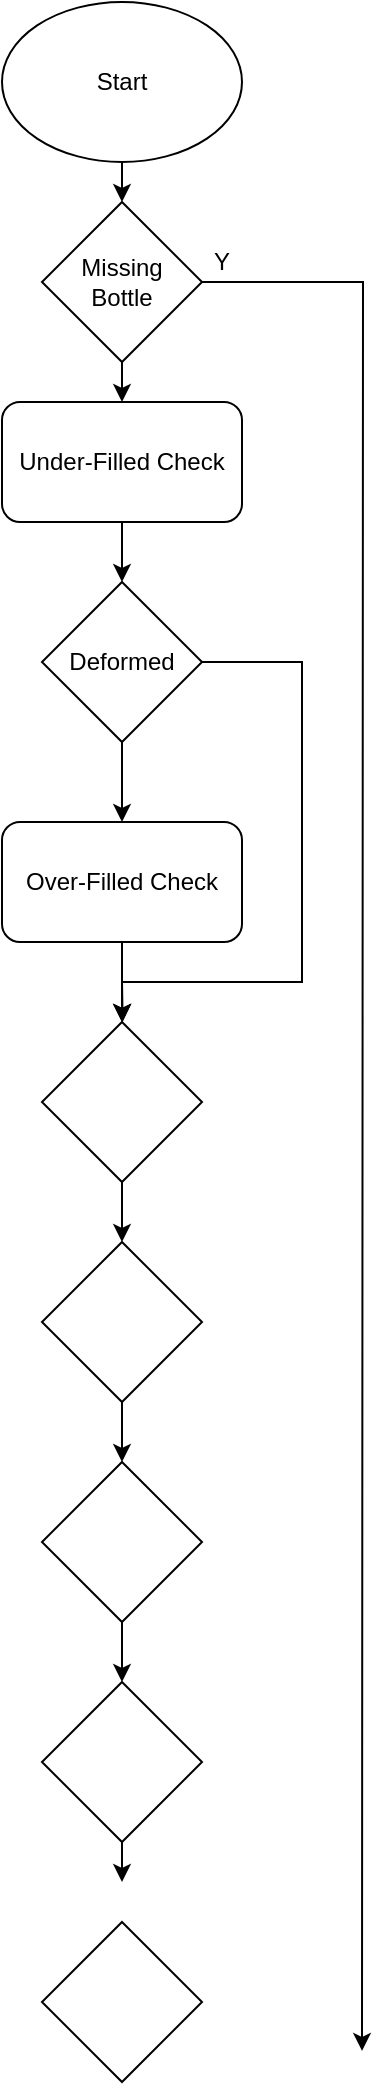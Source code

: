 <mxfile version="14.6.13" type="device"><diagram id="lq7LhjFfLLnRaMt8rdJT" name="Page-1"><mxGraphModel dx="1303" dy="633" grid="1" gridSize="10" guides="1" tooltips="1" connect="1" arrows="1" fold="1" page="1" pageScale="1" pageWidth="850" pageHeight="1100" math="0" shadow="0"><root><mxCell id="0"/><mxCell id="1" parent="0"/><mxCell id="50TrwUe_VU8vpH8OgF6r-18" style="edgeStyle=orthogonalEdgeStyle;rounded=0;orthogonalLoop=1;jettySize=auto;html=1;exitX=0.5;exitY=1;exitDx=0;exitDy=0;entryX=0.5;entryY=0;entryDx=0;entryDy=0;" edge="1" parent="1" source="50TrwUe_VU8vpH8OgF6r-1" target="50TrwUe_VU8vpH8OgF6r-10"><mxGeometry relative="1" as="geometry"/></mxCell><mxCell id="50TrwUe_VU8vpH8OgF6r-1" value="Start" style="ellipse;whiteSpace=wrap;html=1;" vertex="1" parent="1"><mxGeometry x="350" y="40" width="120" height="80" as="geometry"/></mxCell><mxCell id="50TrwUe_VU8vpH8OgF6r-19" style="edgeStyle=orthogonalEdgeStyle;rounded=0;orthogonalLoop=1;jettySize=auto;html=1;exitX=0.5;exitY=1;exitDx=0;exitDy=0;entryX=0.5;entryY=0;entryDx=0;entryDy=0;" edge="1" parent="1" source="50TrwUe_VU8vpH8OgF6r-10"><mxGeometry relative="1" as="geometry"><mxPoint x="410" y="240" as="targetPoint"/></mxGeometry></mxCell><mxCell id="50TrwUe_VU8vpH8OgF6r-29" style="edgeStyle=orthogonalEdgeStyle;rounded=0;orthogonalLoop=1;jettySize=auto;html=1;exitX=1;exitY=0.5;exitDx=0;exitDy=0;" edge="1" parent="1" source="50TrwUe_VU8vpH8OgF6r-10"><mxGeometry relative="1" as="geometry"><mxPoint x="530" y="1064.444" as="targetPoint"/></mxGeometry></mxCell><mxCell id="50TrwUe_VU8vpH8OgF6r-10" value="Missing&lt;br&gt;Bottle" style="rhombus;whiteSpace=wrap;html=1;" vertex="1" parent="1"><mxGeometry x="370" y="140" width="80" height="80" as="geometry"/></mxCell><mxCell id="50TrwUe_VU8vpH8OgF6r-28" style="edgeStyle=orthogonalEdgeStyle;rounded=0;orthogonalLoop=1;jettySize=auto;html=1;exitX=0.5;exitY=1;exitDx=0;exitDy=0;entryX=0.5;entryY=0;entryDx=0;entryDy=0;" edge="1" parent="1" source="50TrwUe_VU8vpH8OgF6r-12"><mxGeometry relative="1" as="geometry"><mxPoint x="410" y="980" as="targetPoint"/></mxGeometry></mxCell><mxCell id="50TrwUe_VU8vpH8OgF6r-12" value="" style="rhombus;whiteSpace=wrap;html=1;" vertex="1" parent="1"><mxGeometry x="370" y="880" width="80" height="80" as="geometry"/></mxCell><mxCell id="50TrwUe_VU8vpH8OgF6r-26" style="edgeStyle=orthogonalEdgeStyle;rounded=0;orthogonalLoop=1;jettySize=auto;html=1;exitX=0.5;exitY=1;exitDx=0;exitDy=0;entryX=0.5;entryY=0;entryDx=0;entryDy=0;" edge="1" parent="1" source="50TrwUe_VU8vpH8OgF6r-13" target="50TrwUe_VU8vpH8OgF6r-12"><mxGeometry relative="1" as="geometry"/></mxCell><mxCell id="50TrwUe_VU8vpH8OgF6r-13" value="" style="rhombus;whiteSpace=wrap;html=1;" vertex="1" parent="1"><mxGeometry x="370" y="770" width="80" height="80" as="geometry"/></mxCell><mxCell id="50TrwUe_VU8vpH8OgF6r-25" style="edgeStyle=orthogonalEdgeStyle;rounded=0;orthogonalLoop=1;jettySize=auto;html=1;exitX=0.5;exitY=1;exitDx=0;exitDy=0;entryX=0.5;entryY=0;entryDx=0;entryDy=0;" edge="1" parent="1" source="50TrwUe_VU8vpH8OgF6r-14" target="50TrwUe_VU8vpH8OgF6r-13"><mxGeometry relative="1" as="geometry"/></mxCell><mxCell id="50TrwUe_VU8vpH8OgF6r-14" value="" style="rhombus;whiteSpace=wrap;html=1;" vertex="1" parent="1"><mxGeometry x="370" y="660" width="80" height="80" as="geometry"/></mxCell><mxCell id="50TrwUe_VU8vpH8OgF6r-24" style="edgeStyle=orthogonalEdgeStyle;rounded=0;orthogonalLoop=1;jettySize=auto;html=1;exitX=0.5;exitY=1;exitDx=0;exitDy=0;entryX=0.5;entryY=0;entryDx=0;entryDy=0;" edge="1" parent="1" source="50TrwUe_VU8vpH8OgF6r-15" target="50TrwUe_VU8vpH8OgF6r-14"><mxGeometry relative="1" as="geometry"/></mxCell><mxCell id="50TrwUe_VU8vpH8OgF6r-15" value="" style="rhombus;whiteSpace=wrap;html=1;" vertex="1" parent="1"><mxGeometry x="370" y="550" width="80" height="80" as="geometry"/></mxCell><mxCell id="50TrwUe_VU8vpH8OgF6r-22" style="edgeStyle=orthogonalEdgeStyle;rounded=0;orthogonalLoop=1;jettySize=auto;html=1;exitX=0.5;exitY=1;exitDx=0;exitDy=0;entryX=0.5;entryY=0;entryDx=0;entryDy=0;" edge="1" parent="1" source="50TrwUe_VU8vpH8OgF6r-16" target="50TrwUe_VU8vpH8OgF6r-36"><mxGeometry relative="1" as="geometry"><mxPoint x="410" y="440" as="targetPoint"/></mxGeometry></mxCell><mxCell id="50TrwUe_VU8vpH8OgF6r-35" style="edgeStyle=orthogonalEdgeStyle;rounded=0;orthogonalLoop=1;jettySize=auto;html=1;exitX=1;exitY=0.5;exitDx=0;exitDy=0;entryX=0.5;entryY=0;entryDx=0;entryDy=0;" edge="1" parent="1" source="50TrwUe_VU8vpH8OgF6r-16" target="50TrwUe_VU8vpH8OgF6r-15"><mxGeometry relative="1" as="geometry"><Array as="points"><mxPoint x="500" y="370"/><mxPoint x="500" y="530"/><mxPoint x="410" y="530"/></Array></mxGeometry></mxCell><mxCell id="50TrwUe_VU8vpH8OgF6r-16" value="Deformed" style="rhombus;whiteSpace=wrap;html=1;" vertex="1" parent="1"><mxGeometry x="370" y="330" width="80" height="80" as="geometry"/></mxCell><mxCell id="50TrwUe_VU8vpH8OgF6r-23" style="edgeStyle=orthogonalEdgeStyle;rounded=0;orthogonalLoop=1;jettySize=auto;html=1;exitX=0.5;exitY=1;exitDx=0;exitDy=0;entryX=0.5;entryY=0;entryDx=0;entryDy=0;" edge="1" parent="1" target="50TrwUe_VU8vpH8OgF6r-15"><mxGeometry relative="1" as="geometry"><mxPoint x="410" y="520" as="sourcePoint"/></mxGeometry></mxCell><mxCell id="50TrwUe_VU8vpH8OgF6r-27" value="" style="rhombus;whiteSpace=wrap;html=1;" vertex="1" parent="1"><mxGeometry x="370" y="1000" width="80" height="80" as="geometry"/></mxCell><mxCell id="50TrwUe_VU8vpH8OgF6r-30" value="Y" style="text;html=1;strokeColor=none;fillColor=none;align=center;verticalAlign=middle;whiteSpace=wrap;rounded=0;" vertex="1" parent="1"><mxGeometry x="440" y="160" width="40" height="20" as="geometry"/></mxCell><mxCell id="50TrwUe_VU8vpH8OgF6r-34" style="edgeStyle=orthogonalEdgeStyle;rounded=0;orthogonalLoop=1;jettySize=auto;html=1;exitX=0.5;exitY=1;exitDx=0;exitDy=0;entryX=0.5;entryY=0;entryDx=0;entryDy=0;" edge="1" parent="1" source="50TrwUe_VU8vpH8OgF6r-33" target="50TrwUe_VU8vpH8OgF6r-16"><mxGeometry relative="1" as="geometry"/></mxCell><mxCell id="50TrwUe_VU8vpH8OgF6r-33" value="Under-Filled Check" style="rounded=1;whiteSpace=wrap;html=1;" vertex="1" parent="1"><mxGeometry x="350" y="240" width="120" height="60" as="geometry"/></mxCell><mxCell id="50TrwUe_VU8vpH8OgF6r-37" style="edgeStyle=orthogonalEdgeStyle;rounded=0;orthogonalLoop=1;jettySize=auto;html=1;exitX=0.5;exitY=1;exitDx=0;exitDy=0;" edge="1" parent="1" source="50TrwUe_VU8vpH8OgF6r-36"><mxGeometry relative="1" as="geometry"><mxPoint x="410.333" y="550" as="targetPoint"/></mxGeometry></mxCell><mxCell id="50TrwUe_VU8vpH8OgF6r-36" value="Over-Filled Check" style="rounded=1;whiteSpace=wrap;html=1;" vertex="1" parent="1"><mxGeometry x="350" y="450" width="120" height="60" as="geometry"/></mxCell></root></mxGraphModel></diagram></mxfile>